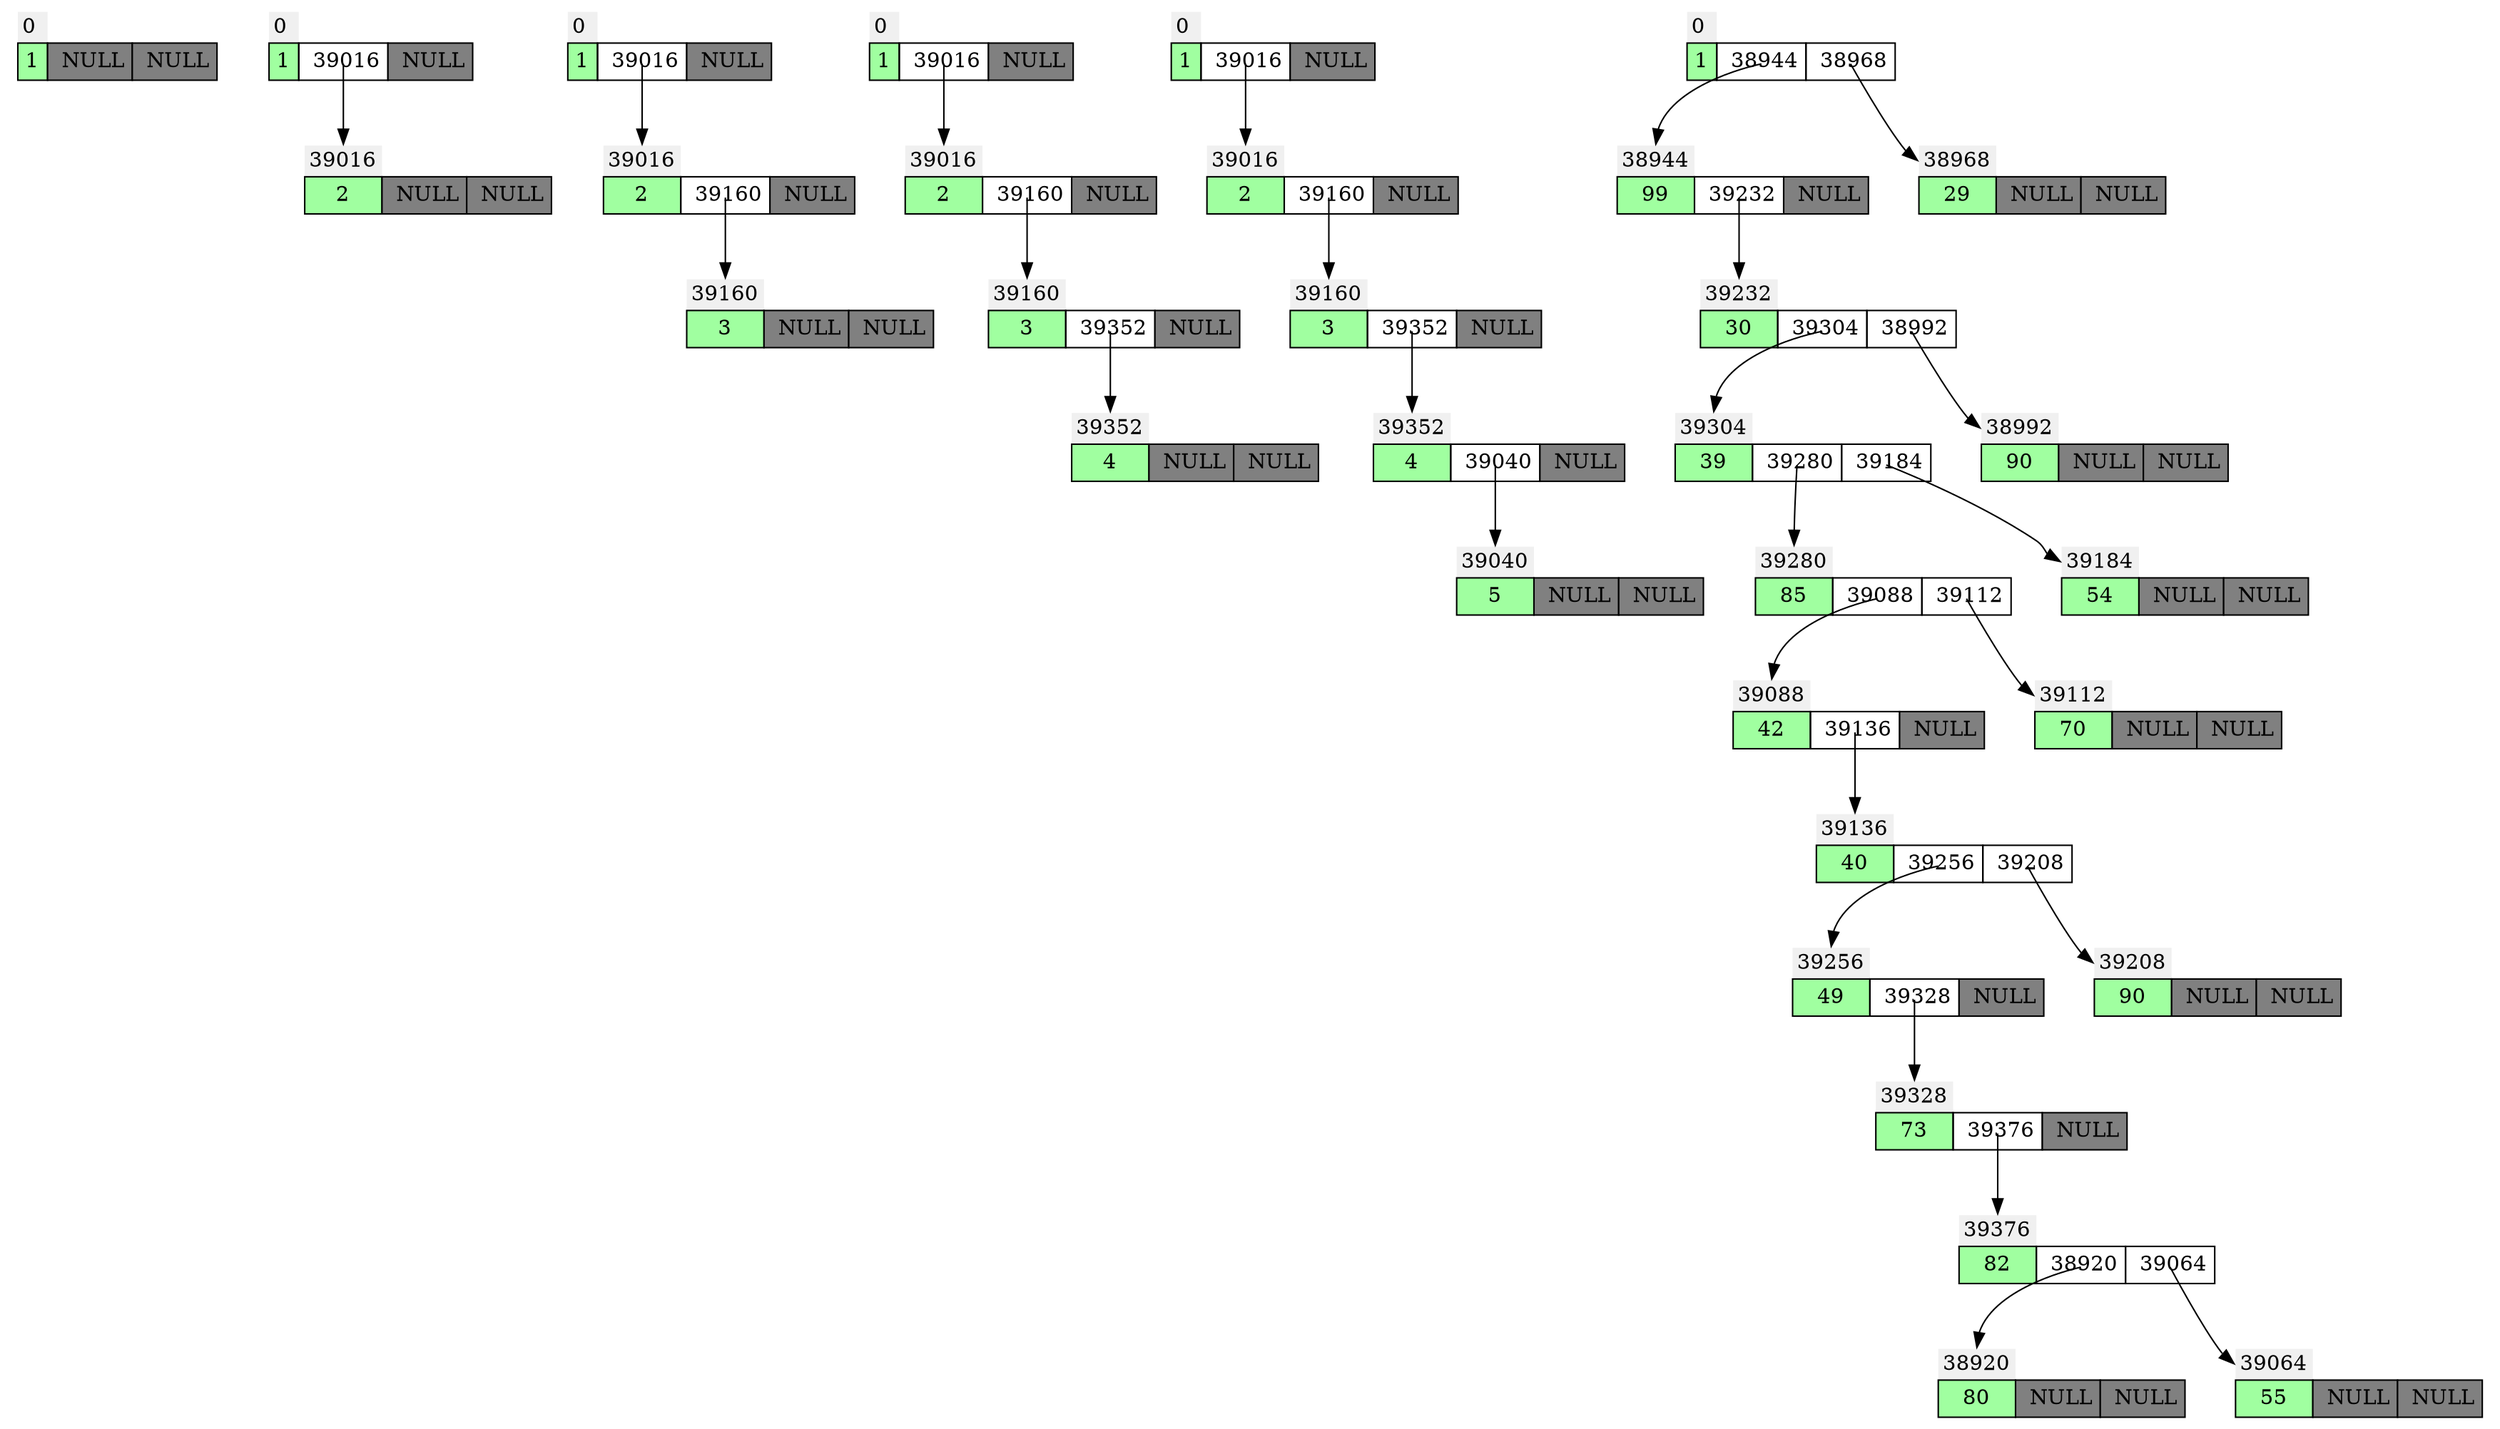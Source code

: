 digraph g
{ 
node [shape=none]
rankdir="TB"
edge[tailclip=false,arrowtail=dot];
node_0_0
[label=<
<TABLE BORDER="0" CELLBORDER="1" CELLSPACING="0" CELLPADDING="4" >
<TR> <TD CELLPADDING="3" BORDER="0"  ALIGN="LEFT" bgcolor="#f0f0f0" PORT="id">0</TD> </TR><TR>
<TD PORT="val" bgcolor="#a0FFa0">1</TD>
 <TD PORT="L" bgcolor="#808080"> NULL</TD>
 <TD PORT="R" bgcolor="#808080"> NULL</TD>
</TR></TABLE>>];
node_0_1
[label=<
<TABLE BORDER="0" CELLBORDER="1" CELLSPACING="0" CELLPADDING="4" >
<TR> <TD CELLPADDING="3" BORDER="0"  ALIGN="LEFT" bgcolor="#f0f0f0" PORT="id">0</TD> </TR><TR>
<TD PORT="val" bgcolor="#a0FFa0">1</TD>
 <TD PORT="L" > 39016</TD>
 <TD PORT="R" bgcolor="#808080"> NULL</TD>
</TR></TABLE>>];
node_0_1:L:c -> node_39016_1:id ;
node_39016_1
[label=<
<TABLE BORDER="0" CELLBORDER="1" CELLSPACING="0" CELLPADDING="4" >
<TR> <TD CELLPADDING="3" BORDER="0"  ALIGN="LEFT" bgcolor="#f0f0f0" PORT="id">39016</TD> </TR><TR>
<TD PORT="val" bgcolor="#a0FFa0">2</TD>
 <TD PORT="L" bgcolor="#808080"> NULL</TD>
 <TD PORT="R" bgcolor="#808080"> NULL</TD>
</TR></TABLE>>];
node_0_2
[label=<
<TABLE BORDER="0" CELLBORDER="1" CELLSPACING="0" CELLPADDING="4" >
<TR> <TD CELLPADDING="3" BORDER="0"  ALIGN="LEFT" bgcolor="#f0f0f0" PORT="id">0</TD> </TR><TR>
<TD PORT="val" bgcolor="#a0FFa0">1</TD>
 <TD PORT="L" > 39016</TD>
 <TD PORT="R" bgcolor="#808080"> NULL</TD>
</TR></TABLE>>];
node_0_2:L:c -> node_39016_2:id ;
node_39016_2
[label=<
<TABLE BORDER="0" CELLBORDER="1" CELLSPACING="0" CELLPADDING="4" >
<TR> <TD CELLPADDING="3" BORDER="0"  ALIGN="LEFT" bgcolor="#f0f0f0" PORT="id">39016</TD> </TR><TR>
<TD PORT="val" bgcolor="#a0FFa0">2</TD>
 <TD PORT="L" > 39160</TD>
 <TD PORT="R" bgcolor="#808080"> NULL</TD>
</TR></TABLE>>];
node_39016_2:L:c -> node_39160_2:id ;
node_39160_2
[label=<
<TABLE BORDER="0" CELLBORDER="1" CELLSPACING="0" CELLPADDING="4" >
<TR> <TD CELLPADDING="3" BORDER="0"  ALIGN="LEFT" bgcolor="#f0f0f0" PORT="id">39160</TD> </TR><TR>
<TD PORT="val" bgcolor="#a0FFa0">3</TD>
 <TD PORT="L" bgcolor="#808080"> NULL</TD>
 <TD PORT="R" bgcolor="#808080"> NULL</TD>
</TR></TABLE>>];
node_0_3
[label=<
<TABLE BORDER="0" CELLBORDER="1" CELLSPACING="0" CELLPADDING="4" >
<TR> <TD CELLPADDING="3" BORDER="0"  ALIGN="LEFT" bgcolor="#f0f0f0" PORT="id">0</TD> </TR><TR>
<TD PORT="val" bgcolor="#a0FFa0">1</TD>
 <TD PORT="L" > 39016</TD>
 <TD PORT="R" bgcolor="#808080"> NULL</TD>
</TR></TABLE>>];
node_0_3:L:c -> node_39016_3:id ;
node_39016_3
[label=<
<TABLE BORDER="0" CELLBORDER="1" CELLSPACING="0" CELLPADDING="4" >
<TR> <TD CELLPADDING="3" BORDER="0"  ALIGN="LEFT" bgcolor="#f0f0f0" PORT="id">39016</TD> </TR><TR>
<TD PORT="val" bgcolor="#a0FFa0">2</TD>
 <TD PORT="L" > 39160</TD>
 <TD PORT="R" bgcolor="#808080"> NULL</TD>
</TR></TABLE>>];
node_39016_3:L:c -> node_39160_3:id ;
node_39160_3
[label=<
<TABLE BORDER="0" CELLBORDER="1" CELLSPACING="0" CELLPADDING="4" >
<TR> <TD CELLPADDING="3" BORDER="0"  ALIGN="LEFT" bgcolor="#f0f0f0" PORT="id">39160</TD> </TR><TR>
<TD PORT="val" bgcolor="#a0FFa0">3</TD>
 <TD PORT="L" > 39352</TD>
 <TD PORT="R" bgcolor="#808080"> NULL</TD>
</TR></TABLE>>];
node_39160_3:L:c -> node_39352_3:id ;
node_39352_3
[label=<
<TABLE BORDER="0" CELLBORDER="1" CELLSPACING="0" CELLPADDING="4" >
<TR> <TD CELLPADDING="3" BORDER="0"  ALIGN="LEFT" bgcolor="#f0f0f0" PORT="id">39352</TD> </TR><TR>
<TD PORT="val" bgcolor="#a0FFa0">4</TD>
 <TD PORT="L" bgcolor="#808080"> NULL</TD>
 <TD PORT="R" bgcolor="#808080"> NULL</TD>
</TR></TABLE>>];
node_0_4
[label=<
<TABLE BORDER="0" CELLBORDER="1" CELLSPACING="0" CELLPADDING="4" >
<TR> <TD CELLPADDING="3" BORDER="0"  ALIGN="LEFT" bgcolor="#f0f0f0" PORT="id">0</TD> </TR><TR>
<TD PORT="val" bgcolor="#a0FFa0">1</TD>
 <TD PORT="L" > 39016</TD>
 <TD PORT="R" bgcolor="#808080"> NULL</TD>
</TR></TABLE>>];
node_0_4:L:c -> node_39016_4:id ;
node_39016_4
[label=<
<TABLE BORDER="0" CELLBORDER="1" CELLSPACING="0" CELLPADDING="4" >
<TR> <TD CELLPADDING="3" BORDER="0"  ALIGN="LEFT" bgcolor="#f0f0f0" PORT="id">39016</TD> </TR><TR>
<TD PORT="val" bgcolor="#a0FFa0">2</TD>
 <TD PORT="L" > 39160</TD>
 <TD PORT="R" bgcolor="#808080"> NULL</TD>
</TR></TABLE>>];
node_39016_4:L:c -> node_39160_4:id ;
node_39160_4
[label=<
<TABLE BORDER="0" CELLBORDER="1" CELLSPACING="0" CELLPADDING="4" >
<TR> <TD CELLPADDING="3" BORDER="0"  ALIGN="LEFT" bgcolor="#f0f0f0" PORT="id">39160</TD> </TR><TR>
<TD PORT="val" bgcolor="#a0FFa0">3</TD>
 <TD PORT="L" > 39352</TD>
 <TD PORT="R" bgcolor="#808080"> NULL</TD>
</TR></TABLE>>];
node_39160_4:L:c -> node_39352_4:id ;
node_39352_4
[label=<
<TABLE BORDER="0" CELLBORDER="1" CELLSPACING="0" CELLPADDING="4" >
<TR> <TD CELLPADDING="3" BORDER="0"  ALIGN="LEFT" bgcolor="#f0f0f0" PORT="id">39352</TD> </TR><TR>
<TD PORT="val" bgcolor="#a0FFa0">4</TD>
 <TD PORT="L" > 39040</TD>
 <TD PORT="R" bgcolor="#808080"> NULL</TD>
</TR></TABLE>>];
node_39352_4:L:c -> node_39040_4:id ;
node_39040_4
[label=<
<TABLE BORDER="0" CELLBORDER="1" CELLSPACING="0" CELLPADDING="4" >
<TR> <TD CELLPADDING="3" BORDER="0"  ALIGN="LEFT" bgcolor="#f0f0f0" PORT="id">39040</TD> </TR><TR>
<TD PORT="val" bgcolor="#a0FFa0">5</TD>
 <TD PORT="L" bgcolor="#808080"> NULL</TD>
 <TD PORT="R" bgcolor="#808080"> NULL</TD>
</TR></TABLE>>];
node_0_5
[label=<
<TABLE BORDER="0" CELLBORDER="1" CELLSPACING="0" CELLPADDING="4" >
<TR> <TD CELLPADDING="3" BORDER="0"  ALIGN="LEFT" bgcolor="#f0f0f0" PORT="id">0</TD> </TR><TR>
<TD PORT="val" bgcolor="#a0FFa0">1</TD>
 <TD PORT="L" > 38944</TD>
 <TD PORT="R" > 38968</TD>
</TR></TABLE>>];
rank = same; node_0_5;node_38944_5;
node_0_5:L:c -> node_38944_5:id ;
node_0_5:R:c -> node_38968_5:id ;
node_38944_5
[label=<
<TABLE BORDER="0" CELLBORDER="1" CELLSPACING="0" CELLPADDING="4" >
<TR> <TD CELLPADDING="3" BORDER="0"  ALIGN="LEFT" bgcolor="#f0f0f0" PORT="id">38944</TD> </TR><TR>
<TD PORT="val" bgcolor="#a0FFa0">99</TD>
 <TD PORT="L" > 39232</TD>
 <TD PORT="R" bgcolor="#808080"> NULL</TD>
</TR></TABLE>>];
node_38944_5:L:c -> node_39232_5:id ;
node_39232_5
[label=<
<TABLE BORDER="0" CELLBORDER="1" CELLSPACING="0" CELLPADDING="4" >
<TR> <TD CELLPADDING="3" BORDER="0"  ALIGN="LEFT" bgcolor="#f0f0f0" PORT="id">39232</TD> </TR><TR>
<TD PORT="val" bgcolor="#a0FFa0">30</TD>
 <TD PORT="L" > 39304</TD>
 <TD PORT="R" > 38992</TD>
</TR></TABLE>>];
rank = same; node_39232_5;node_39304_5;
node_39232_5:L:c -> node_39304_5:id ;
node_39232_5:R:c -> node_38992_5:id ;
node_39304_5
[label=<
<TABLE BORDER="0" CELLBORDER="1" CELLSPACING="0" CELLPADDING="4" >
<TR> <TD CELLPADDING="3" BORDER="0"  ALIGN="LEFT" bgcolor="#f0f0f0" PORT="id">39304</TD> </TR><TR>
<TD PORT="val" bgcolor="#a0FFa0">39</TD>
 <TD PORT="L" > 39280</TD>
 <TD PORT="R" > 39184</TD>
</TR></TABLE>>];
rank = same; node_39304_5;node_39280_5;
node_39304_5:L:c -> node_39280_5:id ;
node_39304_5:R:c -> node_39184_5:id ;
node_39280_5
[label=<
<TABLE BORDER="0" CELLBORDER="1" CELLSPACING="0" CELLPADDING="4" >
<TR> <TD CELLPADDING="3" BORDER="0"  ALIGN="LEFT" bgcolor="#f0f0f0" PORT="id">39280</TD> </TR><TR>
<TD PORT="val" bgcolor="#a0FFa0">85</TD>
 <TD PORT="L" > 39088</TD>
 <TD PORT="R" > 39112</TD>
</TR></TABLE>>];
rank = same; node_39280_5;node_39088_5;
node_39280_5:L:c -> node_39088_5:id ;
node_39280_5:R:c -> node_39112_5:id ;
node_39088_5
[label=<
<TABLE BORDER="0" CELLBORDER="1" CELLSPACING="0" CELLPADDING="4" >
<TR> <TD CELLPADDING="3" BORDER="0"  ALIGN="LEFT" bgcolor="#f0f0f0" PORT="id">39088</TD> </TR><TR>
<TD PORT="val" bgcolor="#a0FFa0">42</TD>
 <TD PORT="L" > 39136</TD>
 <TD PORT="R" bgcolor="#808080"> NULL</TD>
</TR></TABLE>>];
node_39088_5:L:c -> node_39136_5:id ;
node_39136_5
[label=<
<TABLE BORDER="0" CELLBORDER="1" CELLSPACING="0" CELLPADDING="4" >
<TR> <TD CELLPADDING="3" BORDER="0"  ALIGN="LEFT" bgcolor="#f0f0f0" PORT="id">39136</TD> </TR><TR>
<TD PORT="val" bgcolor="#a0FFa0">40</TD>
 <TD PORT="L" > 39256</TD>
 <TD PORT="R" > 39208</TD>
</TR></TABLE>>];
rank = same; node_39136_5;node_39256_5;
node_39136_5:L:c -> node_39256_5:id ;
node_39136_5:R:c -> node_39208_5:id ;
node_39256_5
[label=<
<TABLE BORDER="0" CELLBORDER="1" CELLSPACING="0" CELLPADDING="4" >
<TR> <TD CELLPADDING="3" BORDER="0"  ALIGN="LEFT" bgcolor="#f0f0f0" PORT="id">39256</TD> </TR><TR>
<TD PORT="val" bgcolor="#a0FFa0">49</TD>
 <TD PORT="L" > 39328</TD>
 <TD PORT="R" bgcolor="#808080"> NULL</TD>
</TR></TABLE>>];
node_39256_5:L:c -> node_39328_5:id ;
node_39328_5
[label=<
<TABLE BORDER="0" CELLBORDER="1" CELLSPACING="0" CELLPADDING="4" >
<TR> <TD CELLPADDING="3" BORDER="0"  ALIGN="LEFT" bgcolor="#f0f0f0" PORT="id">39328</TD> </TR><TR>
<TD PORT="val" bgcolor="#a0FFa0">73</TD>
 <TD PORT="L" > 39376</TD>
 <TD PORT="R" bgcolor="#808080"> NULL</TD>
</TR></TABLE>>];
node_39328_5:L:c -> node_39376_5:id ;
node_39376_5
[label=<
<TABLE BORDER="0" CELLBORDER="1" CELLSPACING="0" CELLPADDING="4" >
<TR> <TD CELLPADDING="3" BORDER="0"  ALIGN="LEFT" bgcolor="#f0f0f0" PORT="id">39376</TD> </TR><TR>
<TD PORT="val" bgcolor="#a0FFa0">82</TD>
 <TD PORT="L" > 38920</TD>
 <TD PORT="R" > 39064</TD>
</TR></TABLE>>];
rank = same; node_39376_5;node_38920_5;
node_39376_5:L:c -> node_38920_5:id ;
node_39376_5:R:c -> node_39064_5:id ;
node_38920_5
[label=<
<TABLE BORDER="0" CELLBORDER="1" CELLSPACING="0" CELLPADDING="4" >
<TR> <TD CELLPADDING="3" BORDER="0"  ALIGN="LEFT" bgcolor="#f0f0f0" PORT="id">38920</TD> </TR><TR>
<TD PORT="val" bgcolor="#a0FFa0">80</TD>
 <TD PORT="L" bgcolor="#808080"> NULL</TD>
 <TD PORT="R" bgcolor="#808080"> NULL</TD>
</TR></TABLE>>];
node_39064_5
[label=<
<TABLE BORDER="0" CELLBORDER="1" CELLSPACING="0" CELLPADDING="4" >
<TR> <TD CELLPADDING="3" BORDER="0"  ALIGN="LEFT" bgcolor="#f0f0f0" PORT="id">39064</TD> </TR><TR>
<TD PORT="val" bgcolor="#a0FFa0">55</TD>
 <TD PORT="L" bgcolor="#808080"> NULL</TD>
 <TD PORT="R" bgcolor="#808080"> NULL</TD>
</TR></TABLE>>];
node_39208_5
[label=<
<TABLE BORDER="0" CELLBORDER="1" CELLSPACING="0" CELLPADDING="4" >
<TR> <TD CELLPADDING="3" BORDER="0"  ALIGN="LEFT" bgcolor="#f0f0f0" PORT="id">39208</TD> </TR><TR>
<TD PORT="val" bgcolor="#a0FFa0">90</TD>
 <TD PORT="L" bgcolor="#808080"> NULL</TD>
 <TD PORT="R" bgcolor="#808080"> NULL</TD>
</TR></TABLE>>];
node_39112_5
[label=<
<TABLE BORDER="0" CELLBORDER="1" CELLSPACING="0" CELLPADDING="4" >
<TR> <TD CELLPADDING="3" BORDER="0"  ALIGN="LEFT" bgcolor="#f0f0f0" PORT="id">39112</TD> </TR><TR>
<TD PORT="val" bgcolor="#a0FFa0">70</TD>
 <TD PORT="L" bgcolor="#808080"> NULL</TD>
 <TD PORT="R" bgcolor="#808080"> NULL</TD>
</TR></TABLE>>];
node_39184_5
[label=<
<TABLE BORDER="0" CELLBORDER="1" CELLSPACING="0" CELLPADDING="4" >
<TR> <TD CELLPADDING="3" BORDER="0"  ALIGN="LEFT" bgcolor="#f0f0f0" PORT="id">39184</TD> </TR><TR>
<TD PORT="val" bgcolor="#a0FFa0">54</TD>
 <TD PORT="L" bgcolor="#808080"> NULL</TD>
 <TD PORT="R" bgcolor="#808080"> NULL</TD>
</TR></TABLE>>];
node_38992_5
[label=<
<TABLE BORDER="0" CELLBORDER="1" CELLSPACING="0" CELLPADDING="4" >
<TR> <TD CELLPADDING="3" BORDER="0"  ALIGN="LEFT" bgcolor="#f0f0f0" PORT="id">38992</TD> </TR><TR>
<TD PORT="val" bgcolor="#a0FFa0">90</TD>
 <TD PORT="L" bgcolor="#808080"> NULL</TD>
 <TD PORT="R" bgcolor="#808080"> NULL</TD>
</TR></TABLE>>];
node_38968_5
[label=<
<TABLE BORDER="0" CELLBORDER="1" CELLSPACING="0" CELLPADDING="4" >
<TR> <TD CELLPADDING="3" BORDER="0"  ALIGN="LEFT" bgcolor="#f0f0f0" PORT="id">38968</TD> </TR><TR>
<TD PORT="val" bgcolor="#a0FFa0">29</TD>
 <TD PORT="L" bgcolor="#808080"> NULL</TD>
 <TD PORT="R" bgcolor="#808080"> NULL</TD>
</TR></TABLE>>];
}
